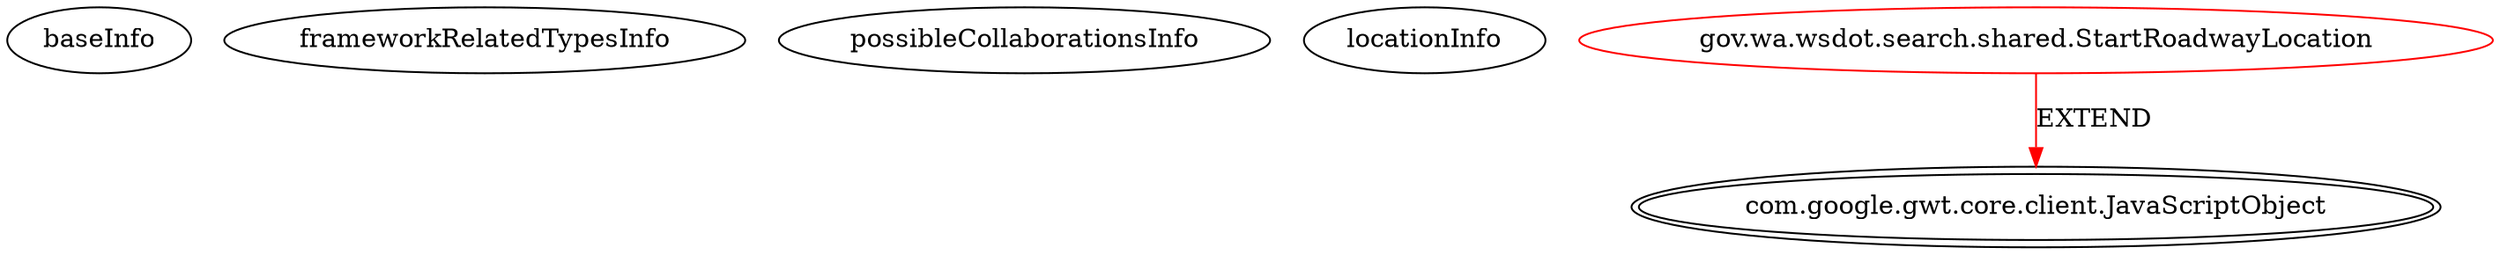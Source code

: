digraph {
baseInfo[graphId=469,category="extension_graph",isAnonymous=false,possibleRelation=false]
frameworkRelatedTypesInfo[0="com.google.gwt.core.client.JavaScriptObject"]
possibleCollaborationsInfo[]
locationInfo[projectName="WSDOT-WSDOT-Search-GWT",filePath="/WSDOT-WSDOT-Search-GWT/WSDOT-Search-GWT-master/src/gov/wa/wsdot/search/shared/StartRoadwayLocation.java",contextSignature="StartRoadwayLocation",graphId="469"]
0[label="gov.wa.wsdot.search.shared.StartRoadwayLocation",vertexType="ROOT_CLIENT_CLASS_DECLARATION",isFrameworkType=false,color=red]
1[label="com.google.gwt.core.client.JavaScriptObject",vertexType="FRAMEWORK_CLASS_TYPE",isFrameworkType=true,peripheries=2]
0->1[label="EXTEND",color=red]
}
